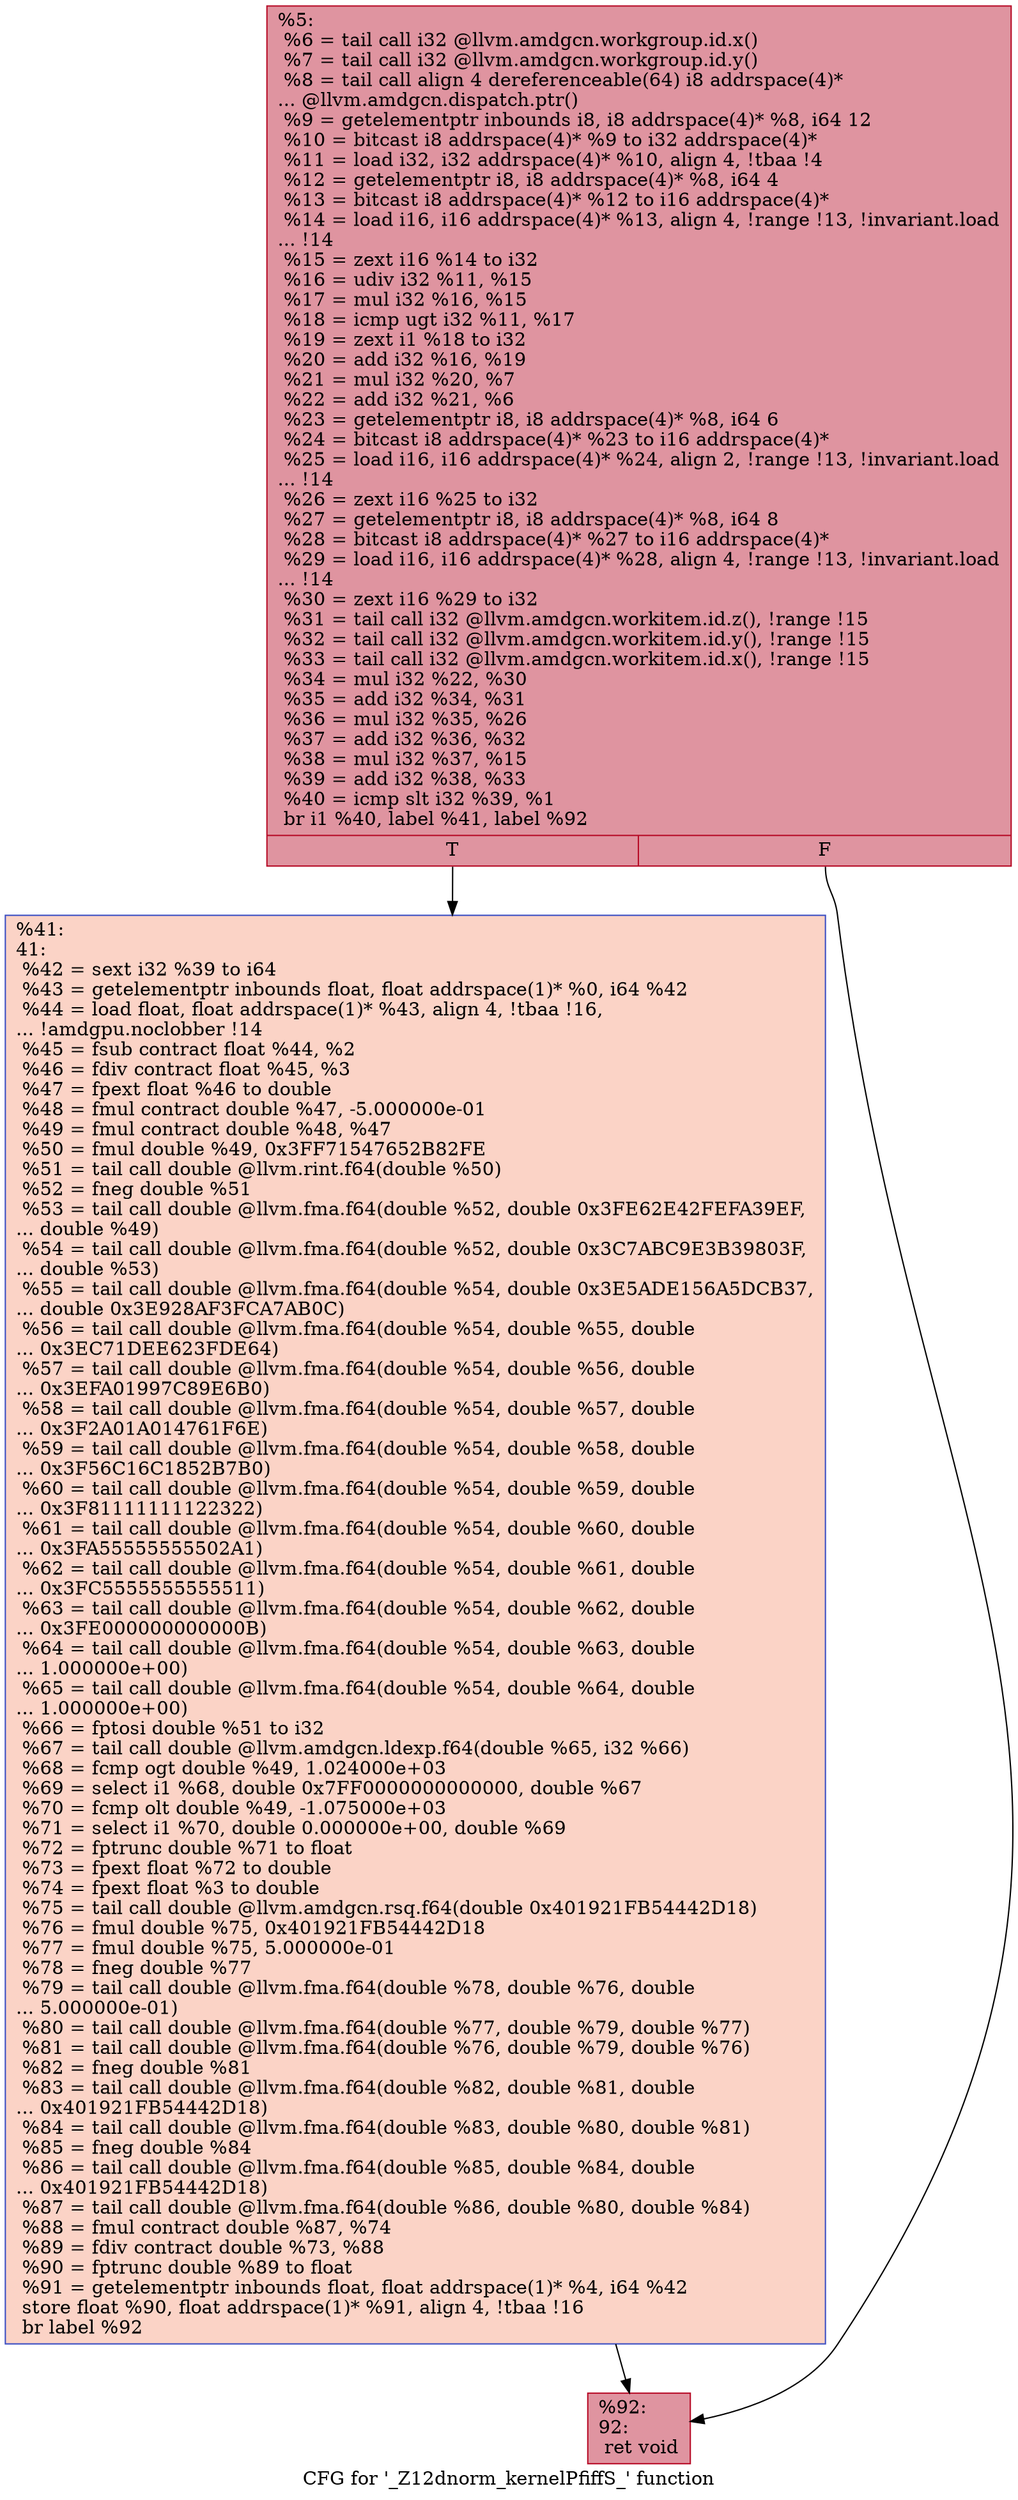 digraph "CFG for '_Z12dnorm_kernelPfiffS_' function" {
	label="CFG for '_Z12dnorm_kernelPfiffS_' function";

	Node0x4cb85d0 [shape=record,color="#b70d28ff", style=filled, fillcolor="#b70d2870",label="{%5:\l  %6 = tail call i32 @llvm.amdgcn.workgroup.id.x()\l  %7 = tail call i32 @llvm.amdgcn.workgroup.id.y()\l  %8 = tail call align 4 dereferenceable(64) i8 addrspace(4)*\l... @llvm.amdgcn.dispatch.ptr()\l  %9 = getelementptr inbounds i8, i8 addrspace(4)* %8, i64 12\l  %10 = bitcast i8 addrspace(4)* %9 to i32 addrspace(4)*\l  %11 = load i32, i32 addrspace(4)* %10, align 4, !tbaa !4\l  %12 = getelementptr i8, i8 addrspace(4)* %8, i64 4\l  %13 = bitcast i8 addrspace(4)* %12 to i16 addrspace(4)*\l  %14 = load i16, i16 addrspace(4)* %13, align 4, !range !13, !invariant.load\l... !14\l  %15 = zext i16 %14 to i32\l  %16 = udiv i32 %11, %15\l  %17 = mul i32 %16, %15\l  %18 = icmp ugt i32 %11, %17\l  %19 = zext i1 %18 to i32\l  %20 = add i32 %16, %19\l  %21 = mul i32 %20, %7\l  %22 = add i32 %21, %6\l  %23 = getelementptr i8, i8 addrspace(4)* %8, i64 6\l  %24 = bitcast i8 addrspace(4)* %23 to i16 addrspace(4)*\l  %25 = load i16, i16 addrspace(4)* %24, align 2, !range !13, !invariant.load\l... !14\l  %26 = zext i16 %25 to i32\l  %27 = getelementptr i8, i8 addrspace(4)* %8, i64 8\l  %28 = bitcast i8 addrspace(4)* %27 to i16 addrspace(4)*\l  %29 = load i16, i16 addrspace(4)* %28, align 4, !range !13, !invariant.load\l... !14\l  %30 = zext i16 %29 to i32\l  %31 = tail call i32 @llvm.amdgcn.workitem.id.z(), !range !15\l  %32 = tail call i32 @llvm.amdgcn.workitem.id.y(), !range !15\l  %33 = tail call i32 @llvm.amdgcn.workitem.id.x(), !range !15\l  %34 = mul i32 %22, %30\l  %35 = add i32 %34, %31\l  %36 = mul i32 %35, %26\l  %37 = add i32 %36, %32\l  %38 = mul i32 %37, %15\l  %39 = add i32 %38, %33\l  %40 = icmp slt i32 %39, %1\l  br i1 %40, label %41, label %92\l|{<s0>T|<s1>F}}"];
	Node0x4cb85d0:s0 -> Node0x4cbcc50;
	Node0x4cb85d0:s1 -> Node0x4cbcce0;
	Node0x4cbcc50 [shape=record,color="#3d50c3ff", style=filled, fillcolor="#f59c7d70",label="{%41:\l41:                                               \l  %42 = sext i32 %39 to i64\l  %43 = getelementptr inbounds float, float addrspace(1)* %0, i64 %42\l  %44 = load float, float addrspace(1)* %43, align 4, !tbaa !16,\l... !amdgpu.noclobber !14\l  %45 = fsub contract float %44, %2\l  %46 = fdiv contract float %45, %3\l  %47 = fpext float %46 to double\l  %48 = fmul contract double %47, -5.000000e-01\l  %49 = fmul contract double %48, %47\l  %50 = fmul double %49, 0x3FF71547652B82FE\l  %51 = tail call double @llvm.rint.f64(double %50)\l  %52 = fneg double %51\l  %53 = tail call double @llvm.fma.f64(double %52, double 0x3FE62E42FEFA39EF,\l... double %49)\l  %54 = tail call double @llvm.fma.f64(double %52, double 0x3C7ABC9E3B39803F,\l... double %53)\l  %55 = tail call double @llvm.fma.f64(double %54, double 0x3E5ADE156A5DCB37,\l... double 0x3E928AF3FCA7AB0C)\l  %56 = tail call double @llvm.fma.f64(double %54, double %55, double\l... 0x3EC71DEE623FDE64)\l  %57 = tail call double @llvm.fma.f64(double %54, double %56, double\l... 0x3EFA01997C89E6B0)\l  %58 = tail call double @llvm.fma.f64(double %54, double %57, double\l... 0x3F2A01A014761F6E)\l  %59 = tail call double @llvm.fma.f64(double %54, double %58, double\l... 0x3F56C16C1852B7B0)\l  %60 = tail call double @llvm.fma.f64(double %54, double %59, double\l... 0x3F81111111122322)\l  %61 = tail call double @llvm.fma.f64(double %54, double %60, double\l... 0x3FA55555555502A1)\l  %62 = tail call double @llvm.fma.f64(double %54, double %61, double\l... 0x3FC5555555555511)\l  %63 = tail call double @llvm.fma.f64(double %54, double %62, double\l... 0x3FE000000000000B)\l  %64 = tail call double @llvm.fma.f64(double %54, double %63, double\l... 1.000000e+00)\l  %65 = tail call double @llvm.fma.f64(double %54, double %64, double\l... 1.000000e+00)\l  %66 = fptosi double %51 to i32\l  %67 = tail call double @llvm.amdgcn.ldexp.f64(double %65, i32 %66)\l  %68 = fcmp ogt double %49, 1.024000e+03\l  %69 = select i1 %68, double 0x7FF0000000000000, double %67\l  %70 = fcmp olt double %49, -1.075000e+03\l  %71 = select i1 %70, double 0.000000e+00, double %69\l  %72 = fptrunc double %71 to float\l  %73 = fpext float %72 to double\l  %74 = fpext float %3 to double\l  %75 = tail call double @llvm.amdgcn.rsq.f64(double 0x401921FB54442D18)\l  %76 = fmul double %75, 0x401921FB54442D18\l  %77 = fmul double %75, 5.000000e-01\l  %78 = fneg double %77\l  %79 = tail call double @llvm.fma.f64(double %78, double %76, double\l... 5.000000e-01)\l  %80 = tail call double @llvm.fma.f64(double %77, double %79, double %77)\l  %81 = tail call double @llvm.fma.f64(double %76, double %79, double %76)\l  %82 = fneg double %81\l  %83 = tail call double @llvm.fma.f64(double %82, double %81, double\l... 0x401921FB54442D18)\l  %84 = tail call double @llvm.fma.f64(double %83, double %80, double %81)\l  %85 = fneg double %84\l  %86 = tail call double @llvm.fma.f64(double %85, double %84, double\l... 0x401921FB54442D18)\l  %87 = tail call double @llvm.fma.f64(double %86, double %80, double %84)\l  %88 = fmul contract double %87, %74\l  %89 = fdiv contract double %73, %88\l  %90 = fptrunc double %89 to float\l  %91 = getelementptr inbounds float, float addrspace(1)* %4, i64 %42\l  store float %90, float addrspace(1)* %91, align 4, !tbaa !16\l  br label %92\l}"];
	Node0x4cbcc50 -> Node0x4cbcce0;
	Node0x4cbcce0 [shape=record,color="#b70d28ff", style=filled, fillcolor="#b70d2870",label="{%92:\l92:                                               \l  ret void\l}"];
}
